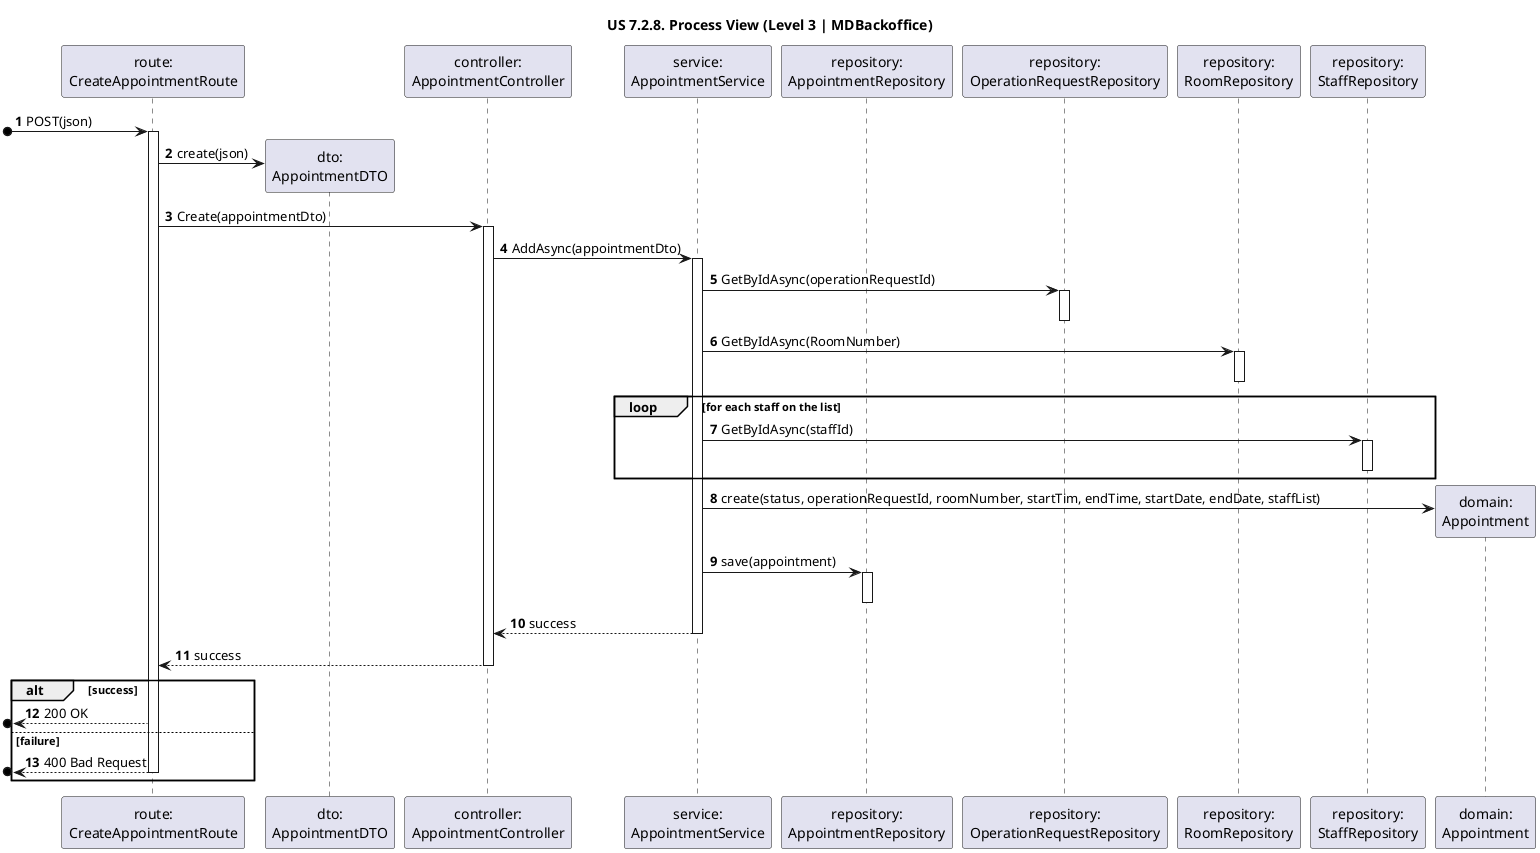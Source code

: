 @startuml
'https://plantuml.com/sequence-diagram

title "US 7.2.8. Process View (Level 3 | MDBackoffice)"

autonumber

participant "route:\nCreateAppointmentRoute" as ROUTE
participant "dto:\nAppointmentDTO" as DTO
participant "controller:\nAppointmentController" as CTRL

participant "service:\nAppointmentService" as SER
participant "repository:\nAppointmentRepository" as REPO
participant "repository:\nOperationRequestRepository" as OpReqREPO
participant "repository:\nRoomRepository" as RoomREPO
participant "repository:\nStaffRepository" as StaffREPO
participant "domain:\nAppointment" as APP

[o-> ROUTE : POST(json)
activate ROUTE

ROUTE -> DTO ** : create(json)

ROUTE -> CTRL : Create(appointmentDto)
activate CTRL

CTRL -> SER : AddAsync(appointmentDto)
activate SER

SER -> OpReqREPO : GetByIdAsync(operationRequestId)
activate OpReqREPO
deactivate OpReqREPO

SER -> RoomREPO : GetByIdAsync(RoomNumber)
activate RoomREPO
deactivate RoomREPO

loop for each staff on the list
SER -> StaffREPO : GetByIdAsync(staffId)
activate StaffREPO
deactivate StaffREPO
end loop


SER -> APP **: create(status, operationRequestId, roomNumber, startTim, endTime, startDate, endDate, staffList)

SER -> REPO : save(appointment)
activate REPO
deactivate REPO

SER --> CTRL: success
deactivate SER
CTRL --> ROUTE: success
deactivate CTRL

alt success
[o<-- ROUTE : 200 OK

else failure

[o<-- ROUTE : 400 Bad Request
deactivate ROUTE
end alt

@enduml